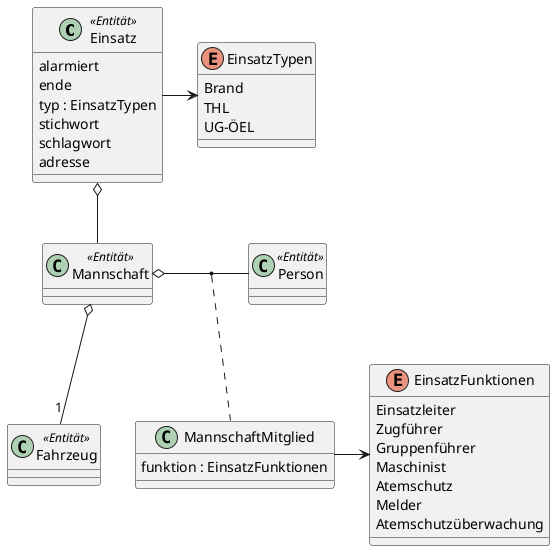 @startuml

class Einsatz << Entität >> {
    alarmiert
    ende
    typ : EinsatzTypen
    stichwort
    schlagwort
    adresse
}
class Mannschaft << Entität >>
class Fahrzeug << Entität >>
class Person << Entität >>

' Einsatz-Verbindungen
Einsatz o-- Mannschaft
Mannschaft o-- "1" Fahrzeug
Mannschaft o- Person
(Mannschaft, Person) .. MannschaftMitglied

class MannschaftMitglied {
    funktion : EinsatzFunktionen
}

Einsatz -> EinsatzTypen
MannschaftMitglied -> EinsatzFunktionen


' Statische Daten (enumeration)
enum EinsatzTypen {
    Brand
    THL
    UG-ÖEL
}
enum EinsatzFunktionen {
    Einsatzleiter
    Zugführer
    Gruppenführer
    Maschinist
    Atemschutz
    Melder
    Atemschutzüberwachung
}
@enduml
